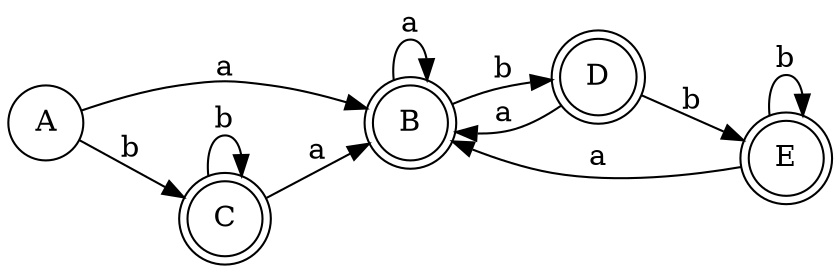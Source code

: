 digraph finite_state_machine {
	rankdir=LR size="8,5"
	node [shape=doublecircle]
	B
	C
	B
	D
	B
	C
	B
	E
	B
	E
	node [shape=circle]
	A -> B [label=a]
	A -> C [label=b]
	B -> B [label=a]
	B -> D [label=b]
	C -> B [label=a]
	C -> C [label=b]
	D -> B [label=a]
	D -> E [label=b]
	E -> B [label=a]
	E -> E [label=b]
}
